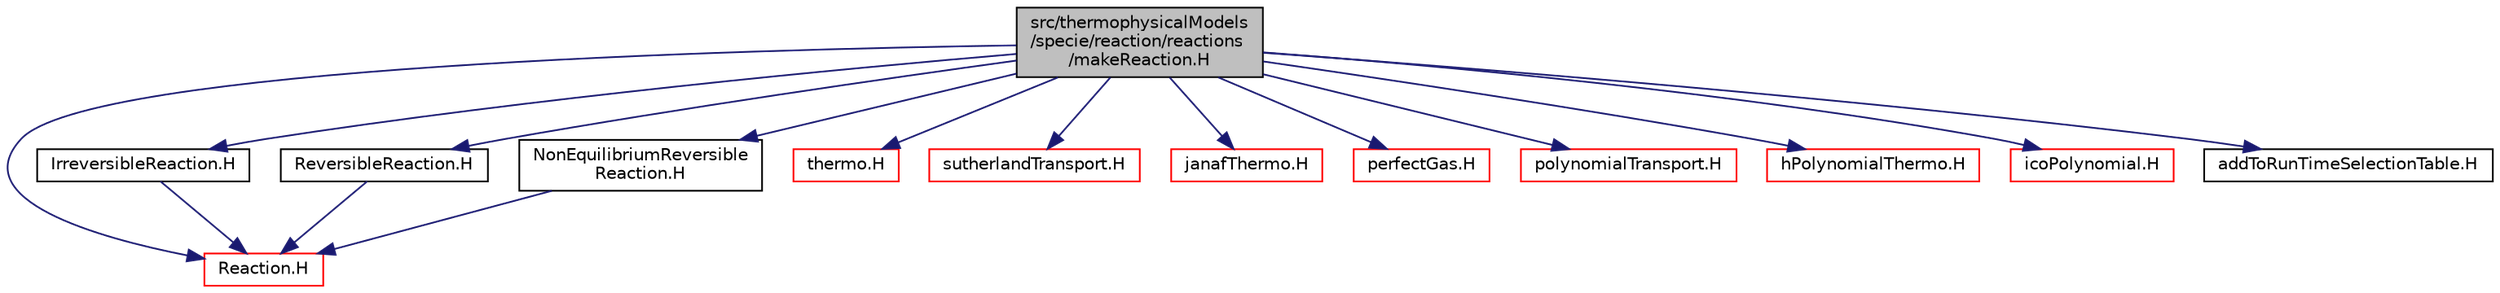 digraph "src/thermophysicalModels/specie/reaction/reactions/makeReaction.H"
{
  bgcolor="transparent";
  edge [fontname="Helvetica",fontsize="10",labelfontname="Helvetica",labelfontsize="10"];
  node [fontname="Helvetica",fontsize="10",shape=record];
  Node1 [label="src/thermophysicalModels\l/specie/reaction/reactions\l/makeReaction.H",height=0.2,width=0.4,color="black", fillcolor="grey75", style="filled", fontcolor="black"];
  Node1 -> Node2 [color="midnightblue",fontsize="10",style="solid",fontname="Helvetica"];
  Node2 [label="Reaction.H",height=0.2,width=0.4,color="red",URL="$a10528.html"];
  Node1 -> Node3 [color="midnightblue",fontsize="10",style="solid",fontname="Helvetica"];
  Node3 [label="IrreversibleReaction.H",height=0.2,width=0.4,color="black",URL="$a10521.html"];
  Node3 -> Node2 [color="midnightblue",fontsize="10",style="solid",fontname="Helvetica"];
  Node1 -> Node4 [color="midnightblue",fontsize="10",style="solid",fontname="Helvetica"];
  Node4 [label="ReversibleReaction.H",height=0.2,width=0.4,color="black",URL="$a10533.html"];
  Node4 -> Node2 [color="midnightblue",fontsize="10",style="solid",fontname="Helvetica"];
  Node1 -> Node5 [color="midnightblue",fontsize="10",style="solid",fontname="Helvetica"];
  Node5 [label="NonEquilibriumReversible\lReaction.H",height=0.2,width=0.4,color="black",URL="$a10526.html"];
  Node5 -> Node2 [color="midnightblue",fontsize="10",style="solid",fontname="Helvetica"];
  Node1 -> Node6 [color="midnightblue",fontsize="10",style="solid",fontname="Helvetica"];
  Node6 [label="thermo.H",height=0.2,width=0.4,color="red",URL="$a10561.html"];
  Node1 -> Node7 [color="midnightblue",fontsize="10",style="solid",fontname="Helvetica"];
  Node7 [label="sutherlandTransport.H",height=0.2,width=0.4,color="red",URL="$a10573.html"];
  Node1 -> Node8 [color="midnightblue",fontsize="10",style="solid",fontname="Helvetica"];
  Node8 [label="janafThermo.H",height=0.2,width=0.4,color="red",URL="$a10556.html"];
  Node1 -> Node9 [color="midnightblue",fontsize="10",style="solid",fontname="Helvetica"];
  Node9 [label="perfectGas.H",height=0.2,width=0.4,color="red",URL="$a10487.html"];
  Node1 -> Node10 [color="midnightblue",fontsize="10",style="solid",fontname="Helvetica"];
  Node10 [label="polynomialTransport.H",height=0.2,width=0.4,color="red",URL="$a10570.html"];
  Node1 -> Node11 [color="midnightblue",fontsize="10",style="solid",fontname="Helvetica"];
  Node11 [label="hPolynomialThermo.H",height=0.2,width=0.4,color="red",URL="$a10547.html"];
  Node1 -> Node12 [color="midnightblue",fontsize="10",style="solid",fontname="Helvetica"];
  Node12 [label="icoPolynomial.H",height=0.2,width=0.4,color="red",URL="$a10474.html"];
  Node1 -> Node13 [color="midnightblue",fontsize="10",style="solid",fontname="Helvetica"];
  Node13 [label="addToRunTimeSelectionTable.H",height=0.2,width=0.4,color="black",URL="$a08025.html",tooltip="Macros for easy insertion into run-time selection tables. "];
}
